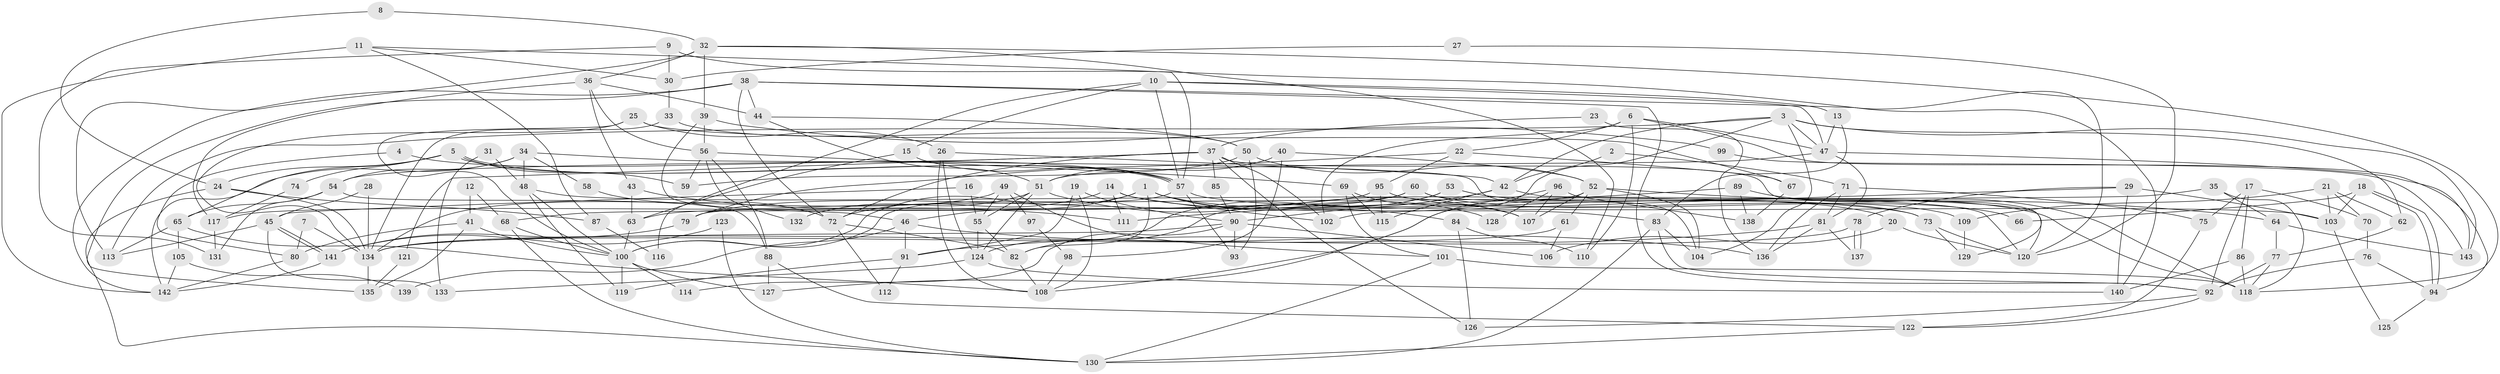 // coarse degree distribution, {6: 0.10752688172043011, 4: 0.21505376344086022, 8: 0.08602150537634409, 2: 0.13978494623655913, 5: 0.15053763440860216, 10: 0.043010752688172046, 3: 0.15053763440860216, 7: 0.0967741935483871, 9: 0.010752688172043012}
// Generated by graph-tools (version 1.1) at 2025/41/03/06/25 10:41:57]
// undirected, 143 vertices, 286 edges
graph export_dot {
graph [start="1"]
  node [color=gray90,style=filled];
  1;
  2;
  3;
  4;
  5;
  6;
  7;
  8;
  9;
  10;
  11;
  12;
  13;
  14;
  15;
  16;
  17;
  18;
  19;
  20;
  21;
  22;
  23;
  24;
  25;
  26;
  27;
  28;
  29;
  30;
  31;
  32;
  33;
  34;
  35;
  36;
  37;
  38;
  39;
  40;
  41;
  42;
  43;
  44;
  45;
  46;
  47;
  48;
  49;
  50;
  51;
  52;
  53;
  54;
  55;
  56;
  57;
  58;
  59;
  60;
  61;
  62;
  63;
  64;
  65;
  66;
  67;
  68;
  69;
  70;
  71;
  72;
  73;
  74;
  75;
  76;
  77;
  78;
  79;
  80;
  81;
  82;
  83;
  84;
  85;
  86;
  87;
  88;
  89;
  90;
  91;
  92;
  93;
  94;
  95;
  96;
  97;
  98;
  99;
  100;
  101;
  102;
  103;
  104;
  105;
  106;
  107;
  108;
  109;
  110;
  111;
  112;
  113;
  114;
  115;
  116;
  117;
  118;
  119;
  120;
  121;
  122;
  123;
  124;
  125;
  126;
  127;
  128;
  129;
  130;
  131;
  132;
  133;
  134;
  135;
  136;
  137;
  138;
  139;
  140;
  141;
  142;
  143;
  1 -- 100;
  1 -- 82;
  1 -- 20;
  1 -- 46;
  1 -- 84;
  1 -- 128;
  2 -- 42;
  2 -- 71;
  3 -- 42;
  3 -- 143;
  3 -- 47;
  3 -- 62;
  3 -- 104;
  3 -- 108;
  3 -- 113;
  4 -- 80;
  4 -- 57;
  5 -- 24;
  5 -- 57;
  5 -- 57;
  5 -- 59;
  5 -- 65;
  5 -- 74;
  6 -- 47;
  6 -- 110;
  6 -- 22;
  6 -- 94;
  6 -- 102;
  7 -- 80;
  7 -- 134;
  8 -- 32;
  8 -- 24;
  9 -- 131;
  9 -- 120;
  9 -- 30;
  10 -- 47;
  10 -- 13;
  10 -- 15;
  10 -- 57;
  10 -- 116;
  11 -- 142;
  11 -- 57;
  11 -- 30;
  11 -- 87;
  12 -- 68;
  12 -- 41;
  13 -- 83;
  13 -- 47;
  14 -- 102;
  14 -- 72;
  14 -- 83;
  14 -- 111;
  15 -- 57;
  15 -- 63;
  16 -- 55;
  16 -- 45;
  17 -- 70;
  17 -- 75;
  17 -- 86;
  17 -- 92;
  18 -- 94;
  18 -- 94;
  18 -- 103;
  18 -- 66;
  19 -- 108;
  19 -- 90;
  19 -- 91;
  20 -- 120;
  20 -- 106;
  21 -- 62;
  21 -- 103;
  21 -- 70;
  21 -- 109;
  22 -- 95;
  22 -- 67;
  22 -- 79;
  23 -- 37;
  23 -- 136;
  24 -- 134;
  24 -- 130;
  24 -- 87;
  25 -- 134;
  25 -- 100;
  25 -- 26;
  25 -- 67;
  26 -- 124;
  26 -- 42;
  26 -- 108;
  27 -- 120;
  27 -- 30;
  28 -- 134;
  28 -- 45;
  29 -- 78;
  29 -- 140;
  29 -- 102;
  29 -- 103;
  30 -- 33;
  31 -- 133;
  31 -- 48;
  32 -- 118;
  32 -- 113;
  32 -- 36;
  32 -- 39;
  32 -- 110;
  33 -- 50;
  33 -- 134;
  34 -- 54;
  34 -- 104;
  34 -- 48;
  34 -- 58;
  34 -- 142;
  35 -- 118;
  35 -- 79;
  35 -- 64;
  36 -- 56;
  36 -- 43;
  36 -- 44;
  36 -- 117;
  37 -- 72;
  37 -- 102;
  37 -- 54;
  37 -- 85;
  37 -- 121;
  37 -- 126;
  37 -- 129;
  38 -- 44;
  38 -- 92;
  38 -- 72;
  38 -- 135;
  38 -- 140;
  38 -- 142;
  39 -- 46;
  39 -- 56;
  39 -- 99;
  40 -- 52;
  40 -- 51;
  40 -- 98;
  41 -- 135;
  41 -- 100;
  41 -- 80;
  42 -- 120;
  42 -- 90;
  42 -- 115;
  43 -- 63;
  43 -- 111;
  44 -- 51;
  44 -- 50;
  45 -- 113;
  45 -- 141;
  45 -- 141;
  45 -- 133;
  46 -- 91;
  46 -- 136;
  46 -- 139;
  47 -- 51;
  47 -- 81;
  47 -- 143;
  48 -- 100;
  48 -- 73;
  48 -- 119;
  49 -- 101;
  49 -- 134;
  49 -- 55;
  49 -- 97;
  50 -- 93;
  50 -- 52;
  50 -- 59;
  51 -- 107;
  51 -- 55;
  51 -- 124;
  51 -- 132;
  52 -- 104;
  52 -- 61;
  52 -- 63;
  52 -- 64;
  52 -- 107;
  53 -- 118;
  53 -- 82;
  53 -- 73;
  53 -- 124;
  54 -- 65;
  54 -- 88;
  54 -- 131;
  55 -- 124;
  55 -- 82;
  56 -- 59;
  56 -- 69;
  56 -- 88;
  56 -- 132;
  57 -- 93;
  57 -- 100;
  57 -- 103;
  58 -- 72;
  60 -- 79;
  60 -- 68;
  60 -- 66;
  60 -- 120;
  61 -- 134;
  61 -- 106;
  62 -- 77;
  63 -- 100;
  64 -- 77;
  64 -- 143;
  65 -- 108;
  65 -- 105;
  65 -- 113;
  67 -- 138;
  68 -- 130;
  68 -- 100;
  69 -- 107;
  69 -- 101;
  69 -- 115;
  70 -- 76;
  71 -- 81;
  71 -- 136;
  71 -- 75;
  72 -- 82;
  72 -- 112;
  73 -- 120;
  73 -- 129;
  74 -- 117;
  75 -- 122;
  76 -- 94;
  76 -- 92;
  77 -- 92;
  77 -- 118;
  78 -- 137;
  78 -- 137;
  78 -- 134;
  79 -- 141;
  80 -- 142;
  81 -- 91;
  81 -- 136;
  81 -- 137;
  82 -- 108;
  83 -- 92;
  83 -- 104;
  83 -- 130;
  84 -- 126;
  84 -- 110;
  85 -- 90;
  86 -- 140;
  86 -- 118;
  87 -- 116;
  88 -- 122;
  88 -- 127;
  89 -- 118;
  89 -- 111;
  89 -- 138;
  90 -- 106;
  90 -- 93;
  90 -- 114;
  90 -- 134;
  91 -- 119;
  91 -- 112;
  92 -- 122;
  92 -- 126;
  94 -- 125;
  95 -- 115;
  95 -- 109;
  95 -- 117;
  96 -- 138;
  96 -- 127;
  96 -- 107;
  96 -- 128;
  97 -- 98;
  98 -- 108;
  99 -- 143;
  100 -- 114;
  100 -- 119;
  100 -- 127;
  101 -- 118;
  101 -- 130;
  103 -- 125;
  105 -- 142;
  105 -- 139;
  109 -- 129;
  117 -- 131;
  121 -- 135;
  122 -- 130;
  123 -- 130;
  123 -- 141;
  124 -- 133;
  124 -- 140;
  134 -- 135;
  141 -- 142;
}
